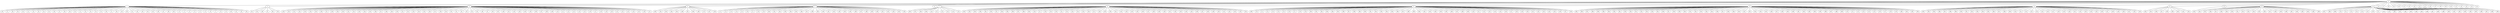 
graph graphname {
    0 -- 1
0 -- 2
0 -- 3
0 -- 4
0 -- 5
0 -- 6
0 -- 7
0 -- 8
0 -- 9
0 -- 10
0 -- 11
0 -- 12
0 -- 13
0 -- 14
0 -- 15
0 -- 16
0 -- 17
0 -- 18
0 -- 19
0 -- 20
0 -- 21
0 -- 22
0 -- 23
0 -- 24
0 -- 25
0 -- 26
0 -- 27
0 -- 28
0 -- 29
0 -- 30
0 -- 31
0 -- 32
0 -- 33
0 -- 34
0 -- 35
1 -- 36
1 -- 37
1 -- 38
1 -- 39
1 -- 40
1 -- 41
1 -- 42
1 -- 43
1 -- 44
1 -- 45
1 -- 46
1 -- 47
1 -- 48
1 -- 49
1 -- 50
1 -- 51
1 -- 52
1 -- 53
1 -- 54
1 -- 55
1 -- 56
1 -- 57
1 -- 58
1 -- 59
1 -- 60
1 -- 61
1 -- 62
1 -- 63
1 -- 64
1 -- 65
1 -- 66
1 -- 67
1 -- 68
1 -- 69
1 -- 70
1 -- 71
1 -- 72
1 -- 73
1 -- 74
1 -- 75
1 -- 76
1 -- 77
1 -- 78
1 -- 79
1 -- 80
1 -- 81
1 -- 82
1 -- 83
2 -- 84
2 -- 85
2 -- 86
2 -- 87
2 -- 88
2 -- 89
3 -- 128
3 -- 130
3 -- 131
3 -- 132
3 -- 133
3 -- 134
3 -- 129
3 -- 136
3 -- 137
3 -- 138
3 -- 139
3 -- 140
3 -- 141
3 -- 142
3 -- 143
3 -- 144
3 -- 145
3 -- 146
3 -- 147
3 -- 148
3 -- 149
3 -- 150
3 -- 151
3 -- 152
3 -- 153
3 -- 154
3 -- 155
3 -- 156
3 -- 157
3 -- 158
3 -- 135
3 -- 90
3 -- 91
3 -- 92
3 -- 93
3 -- 94
3 -- 95
3 -- 96
3 -- 97
3 -- 98
3 -- 99
3 -- 100
3 -- 101
3 -- 102
3 -- 103
3 -- 104
3 -- 105
3 -- 106
3 -- 107
3 -- 108
3 -- 109
3 -- 110
3 -- 111
3 -- 112
3 -- 113
3 -- 114
3 -- 115
3 -- 116
3 -- 117
3 -- 118
3 -- 119
3 -- 120
3 -- 121
3 -- 122
3 -- 123
3 -- 124
3 -- 125
3 -- 126
3 -- 127
4 -- 160
4 -- 162
4 -- 163
4 -- 164
4 -- 165
4 -- 166
4 -- 161
4 -- 168
4 -- 169
4 -- 170
4 -- 167
4 -- 159
5 -- 171
5 -- 172
5 -- 173
5 -- 174
5 -- 175
5 -- 176
5 -- 177
5 -- 178
5 -- 179
5 -- 180
5 -- 181
5 -- 182
5 -- 183
5 -- 184
5 -- 185
5 -- 186
5 -- 187
5 -- 188
5 -- 189
5 -- 190
5 -- 191
5 -- 192
5 -- 193
5 -- 194
5 -- 195
5 -- 196
5 -- 197
5 -- 198
5 -- 199
5 -- 200
5 -- 201
5 -- 202
5 -- 203
5 -- 204
5 -- 205
7 -- 206
7 -- 207
7 -- 208
7 -- 209
7 -- 210
7 -- 211
7 -- 212
7 -- 213
7 -- 214
7 -- 215
8 -- 256
8 -- 258
8 -- 259
8 -- 260
8 -- 261
8 -- 262
8 -- 257
8 -- 264
8 -- 265
8 -- 266
8 -- 267
8 -- 268
8 -- 263
8 -- 216
8 -- 217
8 -- 218
8 -- 219
8 -- 220
8 -- 221
8 -- 222
8 -- 223
8 -- 224
8 -- 225
8 -- 226
8 -- 227
8 -- 228
8 -- 229
8 -- 230
8 -- 231
8 -- 232
8 -- 233
8 -- 234
8 -- 235
8 -- 236
8 -- 237
8 -- 238
8 -- 239
8 -- 240
8 -- 241
8 -- 242
8 -- 243
8 -- 244
8 -- 245
8 -- 246
8 -- 247
8 -- 248
8 -- 249
8 -- 250
8 -- 251
8 -- 252
8 -- 253
8 -- 254
8 -- 255
9 -- 269
9 -- 270
9 -- 271
9 -- 272
9 -- 273
9 -- 274
9 -- 275
9 -- 276
9 -- 277
9 -- 278
9 -- 279
9 -- 280
9 -- 281
9 -- 282
9 -- 283
9 -- 284
9 -- 285
9 -- 286
9 -- 287
9 -- 288
9 -- 289
9 -- 290
9 -- 291
9 -- 292
9 -- 293
9 -- 294
9 -- 295
9 -- 296
9 -- 297
9 -- 298
9 -- 299
9 -- 300
9 -- 301
9 -- 302
9 -- 303
9 -- 304
9 -- 305
9 -- 306
9 -- 307
9 -- 308
9 -- 309
9 -- 310
9 -- 311
9 -- 312
9 -- 313
9 -- 314
9 -- 315
9 -- 316
9 -- 317
9 -- 318
9 -- 319
9 -- 320
9 -- 321
9 -- 322
9 -- 323
9 -- 324
9 -- 325
9 -- 326
9 -- 327
9 -- 328
10 -- 384
10 -- 386
10 -- 387
10 -- 388
10 -- 389
10 -- 390
10 -- 385
10 -- 392
10 -- 391
10 -- 329
10 -- 330
10 -- 331
10 -- 332
10 -- 333
10 -- 334
10 -- 335
10 -- 336
10 -- 337
10 -- 338
10 -- 339
10 -- 340
10 -- 341
10 -- 342
10 -- 343
10 -- 344
10 -- 345
10 -- 346
10 -- 347
10 -- 348
10 -- 349
10 -- 350
10 -- 351
10 -- 352
10 -- 353
10 -- 354
10 -- 355
10 -- 356
10 -- 357
10 -- 358
10 -- 359
10 -- 360
10 -- 361
10 -- 362
10 -- 363
10 -- 364
10 -- 365
10 -- 366
10 -- 367
10 -- 368
10 -- 369
10 -- 370
10 -- 371
10 -- 372
10 -- 373
10 -- 374
10 -- 375
10 -- 376
10 -- 377
10 -- 378
10 -- 379
10 -- 380
10 -- 381
10 -- 382
10 -- 383
11 -- 393
11 -- 394
11 -- 395
11 -- 396
11 -- 397
11 -- 398
11 -- 399
11 -- 400
11 -- 401
11 -- 402
11 -- 403
11 -- 404
11 -- 405
11 -- 406
11 -- 407
11 -- 408
11 -- 409
11 -- 410
11 -- 411
11 -- 412
11 -- 413
11 -- 414
11 -- 415
11 -- 416
11 -- 417
11 -- 418
11 -- 419
11 -- 420
11 -- 421
11 -- 422
11 -- 423
11 -- 424
11 -- 425
11 -- 426
11 -- 427
11 -- 428
11 -- 429
11 -- 430
11 -- 431
11 -- 432
11 -- 433
12 -- 434
12 -- 435
12 -- 436
12 -- 437
12 -- 438
12 -- 439
12 -- 440
12 -- 441
12 -- 442
13 -- 443
14 -- 444
14 -- 445
14 -- 446
14 -- 447
14 -- 448
14 -- 449
14 -- 450
14 -- 451
14 -- 452
14 -- 453
14 -- 454
14 -- 455
14 -- 456
14 -- 457
14 -- 458
14 -- 459
14 -- 460
14 -- 461
14 -- 462
14 -- 463
14 -- 464
14 -- 465
14 -- 466
15 -- 467
15 -- 468
15 -- 469
15 -- 470
15 -- 471
15 -- 472
15 -- 473
15 -- 474
15 -- 475
15 -- 476
15 -- 477
15 -- 478
15 -- 479
15 -- 480
15 -- 481
15 -- 482
15 -- 483
15 -- 484
15 -- 485
15 -- 486
15 -- 487
15 -- 488
15 -- 489
15 -- 490
15 -- 491
15 -- 492
15 -- 493
15 -- 494
16 -- 495
16 -- 496
16 -- 497
16 -- 498
16 -- 499

}
